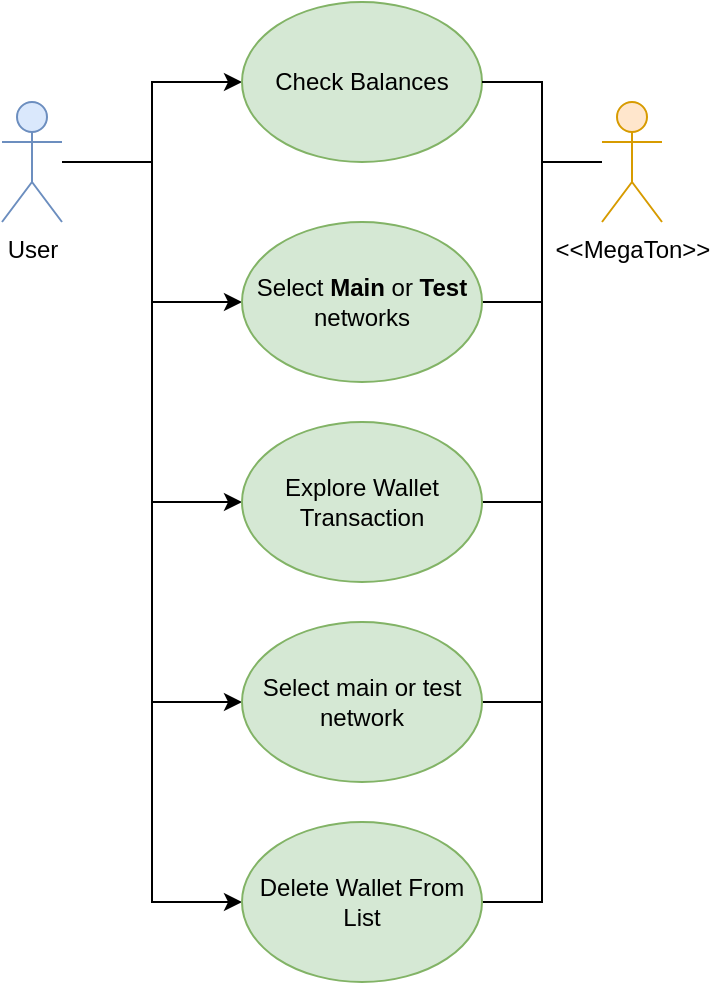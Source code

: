 <mxfile version="14.6.5" type="device"><diagram id="1eFN7XlOYyrYfrHlCiwq" name="Page-1"><mxGraphModel dx="1038" dy="491" grid="1" gridSize="10" guides="1" tooltips="1" connect="1" arrows="1" fold="1" page="1" pageScale="1" pageWidth="850" pageHeight="1100" math="0" shadow="0"><root><mxCell id="0"/><mxCell id="1" parent="0"/><mxCell id="vgVN9tJXf0QREIYTyQNt-1" style="edgeStyle=orthogonalEdgeStyle;rounded=0;orthogonalLoop=1;jettySize=auto;html=1;entryX=0;entryY=0.5;entryDx=0;entryDy=0;" parent="1" source="vgVN9tJXf0QREIYTyQNt-2" target="vgVN9tJXf0QREIYTyQNt-3" edge="1"><mxGeometry relative="1" as="geometry"/></mxCell><mxCell id="vgVN9tJXf0QREIYTyQNt-8" style="edgeStyle=orthogonalEdgeStyle;rounded=0;orthogonalLoop=1;jettySize=auto;html=1;entryX=0;entryY=0.5;entryDx=0;entryDy=0;endArrow=classic;endFill=1;" parent="1" source="vgVN9tJXf0QREIYTyQNt-2" target="vgVN9tJXf0QREIYTyQNt-7" edge="1"><mxGeometry relative="1" as="geometry"/></mxCell><mxCell id="vgVN9tJXf0QREIYTyQNt-13" style="edgeStyle=orthogonalEdgeStyle;rounded=0;orthogonalLoop=1;jettySize=auto;html=1;entryX=0;entryY=0.5;entryDx=0;entryDy=0;endArrow=classic;endFill=1;" parent="1" source="vgVN9tJXf0QREIYTyQNt-2" target="vgVN9tJXf0QREIYTyQNt-9" edge="1"><mxGeometry relative="1" as="geometry"/></mxCell><mxCell id="vgVN9tJXf0QREIYTyQNt-15" style="edgeStyle=orthogonalEdgeStyle;rounded=0;orthogonalLoop=1;jettySize=auto;html=1;entryX=0;entryY=0.5;entryDx=0;entryDy=0;endArrow=classic;endFill=1;" parent="1" source="vgVN9tJXf0QREIYTyQNt-2" target="vgVN9tJXf0QREIYTyQNt-14" edge="1"><mxGeometry relative="1" as="geometry"/></mxCell><mxCell id="Em9icAvRpNKQM-GpY-ka-2" style="edgeStyle=orthogonalEdgeStyle;rounded=0;orthogonalLoop=1;jettySize=auto;html=1;entryX=0;entryY=0.5;entryDx=0;entryDy=0;" edge="1" parent="1" source="vgVN9tJXf0QREIYTyQNt-2" target="Em9icAvRpNKQM-GpY-ka-1"><mxGeometry relative="1" as="geometry"/></mxCell><mxCell id="vgVN9tJXf0QREIYTyQNt-2" value="User" style="shape=umlActor;verticalLabelPosition=bottom;verticalAlign=top;html=1;outlineConnect=0;fillColor=#dae8fc;strokeColor=#6c8ebf;" parent="1" vertex="1"><mxGeometry x="80" y="80" width="30" height="60" as="geometry"/></mxCell><mxCell id="vgVN9tJXf0QREIYTyQNt-3" value="Check Balances" style="ellipse;whiteSpace=wrap;html=1;fillColor=#d5e8d4;strokeColor=#82b366;" parent="1" vertex="1"><mxGeometry x="200" y="30" width="120" height="80" as="geometry"/></mxCell><mxCell id="vgVN9tJXf0QREIYTyQNt-4" style="edgeStyle=orthogonalEdgeStyle;rounded=0;orthogonalLoop=1;jettySize=auto;html=1;entryX=1;entryY=0.5;entryDx=0;entryDy=0;endArrow=none;endFill=0;" parent="1" source="vgVN9tJXf0QREIYTyQNt-6" target="vgVN9tJXf0QREIYTyQNt-7" edge="1"><mxGeometry relative="1" as="geometry"/></mxCell><mxCell id="vgVN9tJXf0QREIYTyQNt-5" style="edgeStyle=orthogonalEdgeStyle;rounded=0;orthogonalLoop=1;jettySize=auto;html=1;entryX=1;entryY=0.5;entryDx=0;entryDy=0;endArrow=none;endFill=0;" parent="1" source="vgVN9tJXf0QREIYTyQNt-6" target="vgVN9tJXf0QREIYTyQNt-3" edge="1"><mxGeometry relative="1" as="geometry"/></mxCell><mxCell id="vgVN9tJXf0QREIYTyQNt-12" style="edgeStyle=orthogonalEdgeStyle;rounded=0;orthogonalLoop=1;jettySize=auto;html=1;entryX=1;entryY=0.5;entryDx=0;entryDy=0;endArrow=none;endFill=0;" parent="1" source="vgVN9tJXf0QREIYTyQNt-6" target="vgVN9tJXf0QREIYTyQNt-9" edge="1"><mxGeometry relative="1" as="geometry"/></mxCell><mxCell id="vgVN9tJXf0QREIYTyQNt-16" style="edgeStyle=orthogonalEdgeStyle;rounded=0;orthogonalLoop=1;jettySize=auto;html=1;entryX=1;entryY=0.5;entryDx=0;entryDy=0;endArrow=none;endFill=0;" parent="1" source="vgVN9tJXf0QREIYTyQNt-6" target="vgVN9tJXf0QREIYTyQNt-14" edge="1"><mxGeometry relative="1" as="geometry"/></mxCell><mxCell id="Em9icAvRpNKQM-GpY-ka-4" style="edgeStyle=orthogonalEdgeStyle;rounded=0;orthogonalLoop=1;jettySize=auto;html=1;entryX=1;entryY=0.5;entryDx=0;entryDy=0;endArrow=none;endFill=0;" edge="1" parent="1" source="vgVN9tJXf0QREIYTyQNt-6" target="Em9icAvRpNKQM-GpY-ka-1"><mxGeometry relative="1" as="geometry"/></mxCell><mxCell id="vgVN9tJXf0QREIYTyQNt-6" value="&amp;lt;&amp;lt;MegaTon&amp;gt;&amp;gt;" style="shape=umlActor;verticalLabelPosition=bottom;verticalAlign=top;html=1;outlineConnect=0;fillColor=#ffe6cc;strokeColor=#d79b00;" parent="1" vertex="1"><mxGeometry x="380" y="80" width="30" height="60" as="geometry"/></mxCell><mxCell id="vgVN9tJXf0QREIYTyQNt-7" value="Select &lt;b&gt;Main&amp;nbsp;&lt;/b&gt;or&amp;nbsp;&lt;b&gt;Test &lt;/b&gt;networks" style="ellipse;whiteSpace=wrap;html=1;fillColor=#d5e8d4;strokeColor=#82b366;" parent="1" vertex="1"><mxGeometry x="200" y="140" width="120" height="80" as="geometry"/></mxCell><mxCell id="vgVN9tJXf0QREIYTyQNt-9" value="Explore Wallet Transaction" style="ellipse;whiteSpace=wrap;html=1;fillColor=#d5e8d4;strokeColor=#82b366;" parent="1" vertex="1"><mxGeometry x="200" y="240" width="120" height="80" as="geometry"/></mxCell><mxCell id="vgVN9tJXf0QREIYTyQNt-14" value="Delete Wallet From List" style="ellipse;whiteSpace=wrap;html=1;fillColor=#d5e8d4;strokeColor=#82b366;" parent="1" vertex="1"><mxGeometry x="200" y="440" width="120" height="80" as="geometry"/></mxCell><mxCell id="Em9icAvRpNKQM-GpY-ka-1" value="Select main or test network" style="ellipse;whiteSpace=wrap;html=1;fillColor=#d5e8d4;strokeColor=#82b366;" vertex="1" parent="1"><mxGeometry x="200" y="340" width="120" height="80" as="geometry"/></mxCell></root></mxGraphModel></diagram></mxfile>